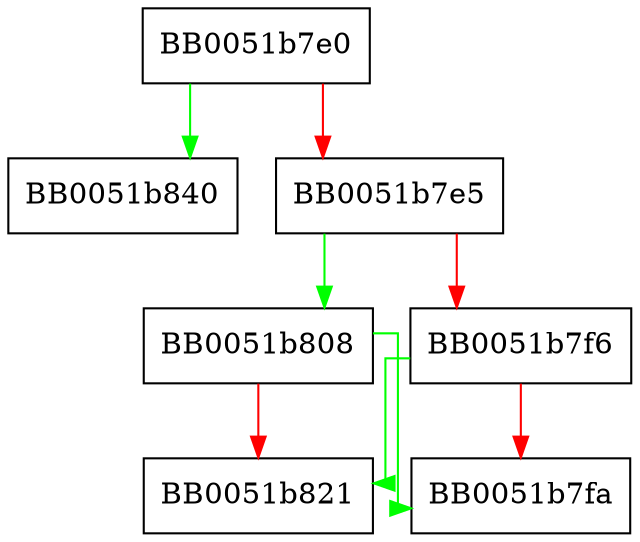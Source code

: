 digraph ossl_asn1_string_embed_free {
  node [shape="box"];
  graph [splines=ortho];
  BB0051b7e0 -> BB0051b840 [color="green"];
  BB0051b7e0 -> BB0051b7e5 [color="red"];
  BB0051b7e5 -> BB0051b808 [color="green"];
  BB0051b7e5 -> BB0051b7f6 [color="red"];
  BB0051b7f6 -> BB0051b821 [color="green"];
  BB0051b7f6 -> BB0051b7fa [color="red"];
  BB0051b808 -> BB0051b7fa [color="green"];
  BB0051b808 -> BB0051b821 [color="red"];
}
